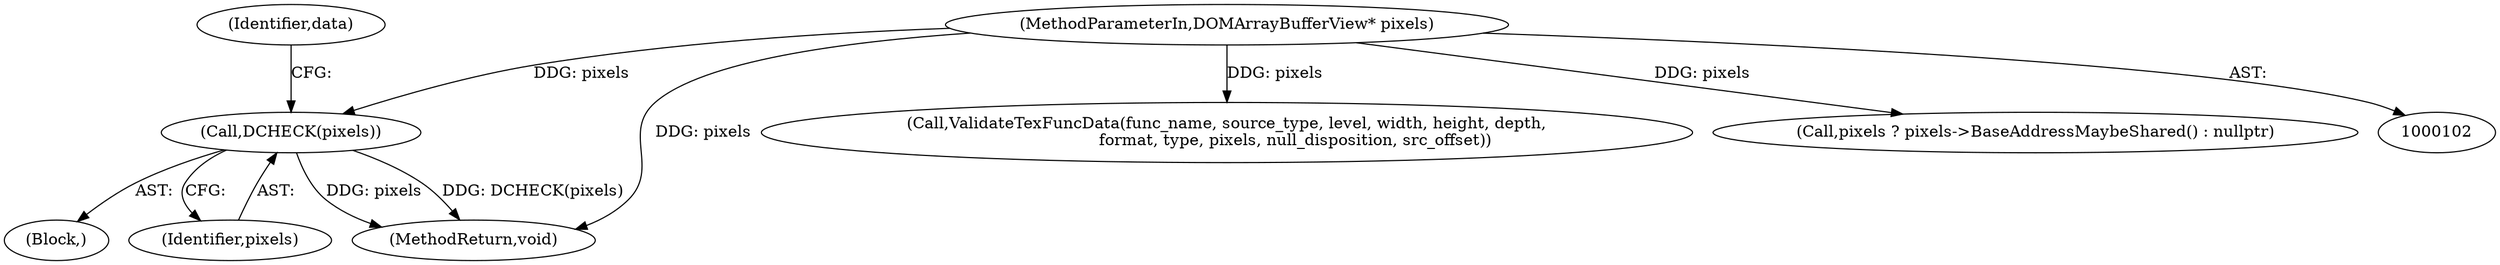 digraph "0_Chrome_9b99a43fc119a2533a87e2357cad8f603779a7b9_6@pointer" {
"1000208" [label="(Call,DCHECK(pixels))"];
"1000116" [label="(MethodParameterIn,DOMArrayBufferView* pixels)"];
"1000188" [label="(Call,ValidateTexFuncData(func_name, source_type, level, width, height, depth,\n                           format, type, pixels, null_disposition, src_offset))"];
"1000201" [label="(Call,pixels ? pixels->BaseAddressMaybeShared() : nullptr)"];
"1000207" [label="(Block,)"];
"1000209" [label="(Identifier,pixels)"];
"1000116" [label="(MethodParameterIn,DOMArrayBufferView* pixels)"];
"1000208" [label="(Call,DCHECK(pixels))"];
"1000302" [label="(MethodReturn,void)"];
"1000211" [label="(Identifier,data)"];
"1000208" -> "1000207"  [label="AST: "];
"1000208" -> "1000209"  [label="CFG: "];
"1000209" -> "1000208"  [label="AST: "];
"1000211" -> "1000208"  [label="CFG: "];
"1000208" -> "1000302"  [label="DDG: pixels"];
"1000208" -> "1000302"  [label="DDG: DCHECK(pixels)"];
"1000116" -> "1000208"  [label="DDG: pixels"];
"1000116" -> "1000102"  [label="AST: "];
"1000116" -> "1000302"  [label="DDG: pixels"];
"1000116" -> "1000188"  [label="DDG: pixels"];
"1000116" -> "1000201"  [label="DDG: pixels"];
}
